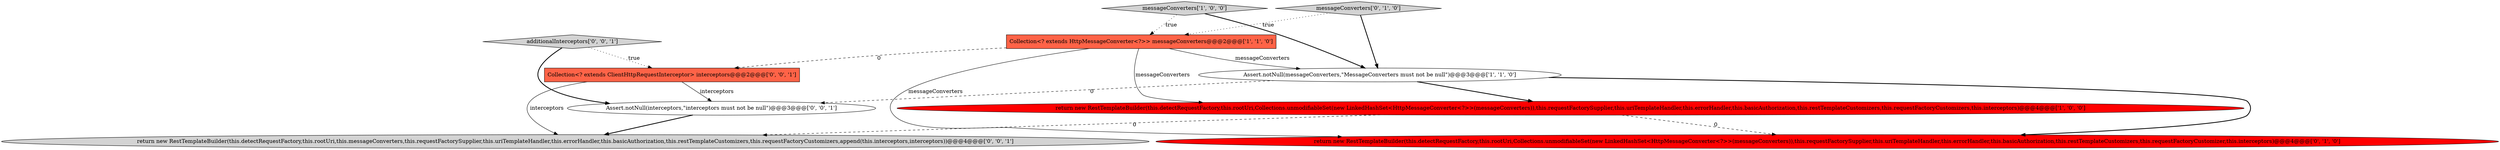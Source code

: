 digraph {
6 [style = filled, label = "Assert.notNull(interceptors,\"interceptors must not be null\")@@@3@@@['0', '0', '1']", fillcolor = white, shape = ellipse image = "AAA0AAABBB3BBB"];
7 [style = filled, label = "additionalInterceptors['0', '0', '1']", fillcolor = lightgray, shape = diamond image = "AAA0AAABBB3BBB"];
3 [style = filled, label = "messageConverters['1', '0', '0']", fillcolor = lightgray, shape = diamond image = "AAA0AAABBB1BBB"];
8 [style = filled, label = "Collection<? extends ClientHttpRequestInterceptor> interceptors@@@2@@@['0', '0', '1']", fillcolor = tomato, shape = box image = "AAA0AAABBB3BBB"];
2 [style = filled, label = "Assert.notNull(messageConverters,\"MessageConverters must not be null\")@@@3@@@['1', '1', '0']", fillcolor = white, shape = ellipse image = "AAA0AAABBB1BBB"];
1 [style = filled, label = "Collection<? extends HttpMessageConverter<?>> messageConverters@@@2@@@['1', '1', '0']", fillcolor = tomato, shape = box image = "AAA0AAABBB1BBB"];
0 [style = filled, label = "return new RestTemplateBuilder(this.detectRequestFactory,this.rootUri,Collections.unmodifiableSet(new LinkedHashSet<HttpMessageConverter<?>>(messageConverters)),this.requestFactorySupplier,this.uriTemplateHandler,this.errorHandler,this.basicAuthorization,this.restTemplateCustomizers,this.requestFactoryCustomizers,this.interceptors)@@@4@@@['1', '0', '0']", fillcolor = red, shape = ellipse image = "AAA1AAABBB1BBB"];
4 [style = filled, label = "messageConverters['0', '1', '0']", fillcolor = lightgray, shape = diamond image = "AAA0AAABBB2BBB"];
5 [style = filled, label = "return new RestTemplateBuilder(this.detectRequestFactory,this.rootUri,Collections.unmodifiableSet(new LinkedHashSet<HttpMessageConverter<?>>(messageConverters)),this.requestFactorySupplier,this.uriTemplateHandler,this.errorHandler,this.basicAuthorization,this.restTemplateCustomizers,this.requestFactoryCustomizer,this.interceptors)@@@4@@@['0', '1', '0']", fillcolor = red, shape = ellipse image = "AAA1AAABBB2BBB"];
9 [style = filled, label = "return new RestTemplateBuilder(this.detectRequestFactory,this.rootUri,this.messageConverters,this.requestFactorySupplier,this.uriTemplateHandler,this.errorHandler,this.basicAuthorization,this.restTemplateCustomizers,this.requestFactoryCustomizers,append(this.interceptors,interceptors))@@@4@@@['0', '0', '1']", fillcolor = lightgray, shape = ellipse image = "AAA0AAABBB3BBB"];
1->8 [style = dashed, label="0"];
1->2 [style = solid, label="messageConverters"];
2->0 [style = bold, label=""];
7->6 [style = bold, label=""];
4->2 [style = bold, label=""];
0->9 [style = dashed, label="0"];
6->9 [style = bold, label=""];
3->2 [style = bold, label=""];
0->5 [style = dashed, label="0"];
7->8 [style = dotted, label="true"];
8->6 [style = solid, label="interceptors"];
4->1 [style = dotted, label="true"];
8->9 [style = solid, label="interceptors"];
3->1 [style = dotted, label="true"];
1->0 [style = solid, label="messageConverters"];
1->5 [style = solid, label="messageConverters"];
2->5 [style = bold, label=""];
2->6 [style = dashed, label="0"];
}
